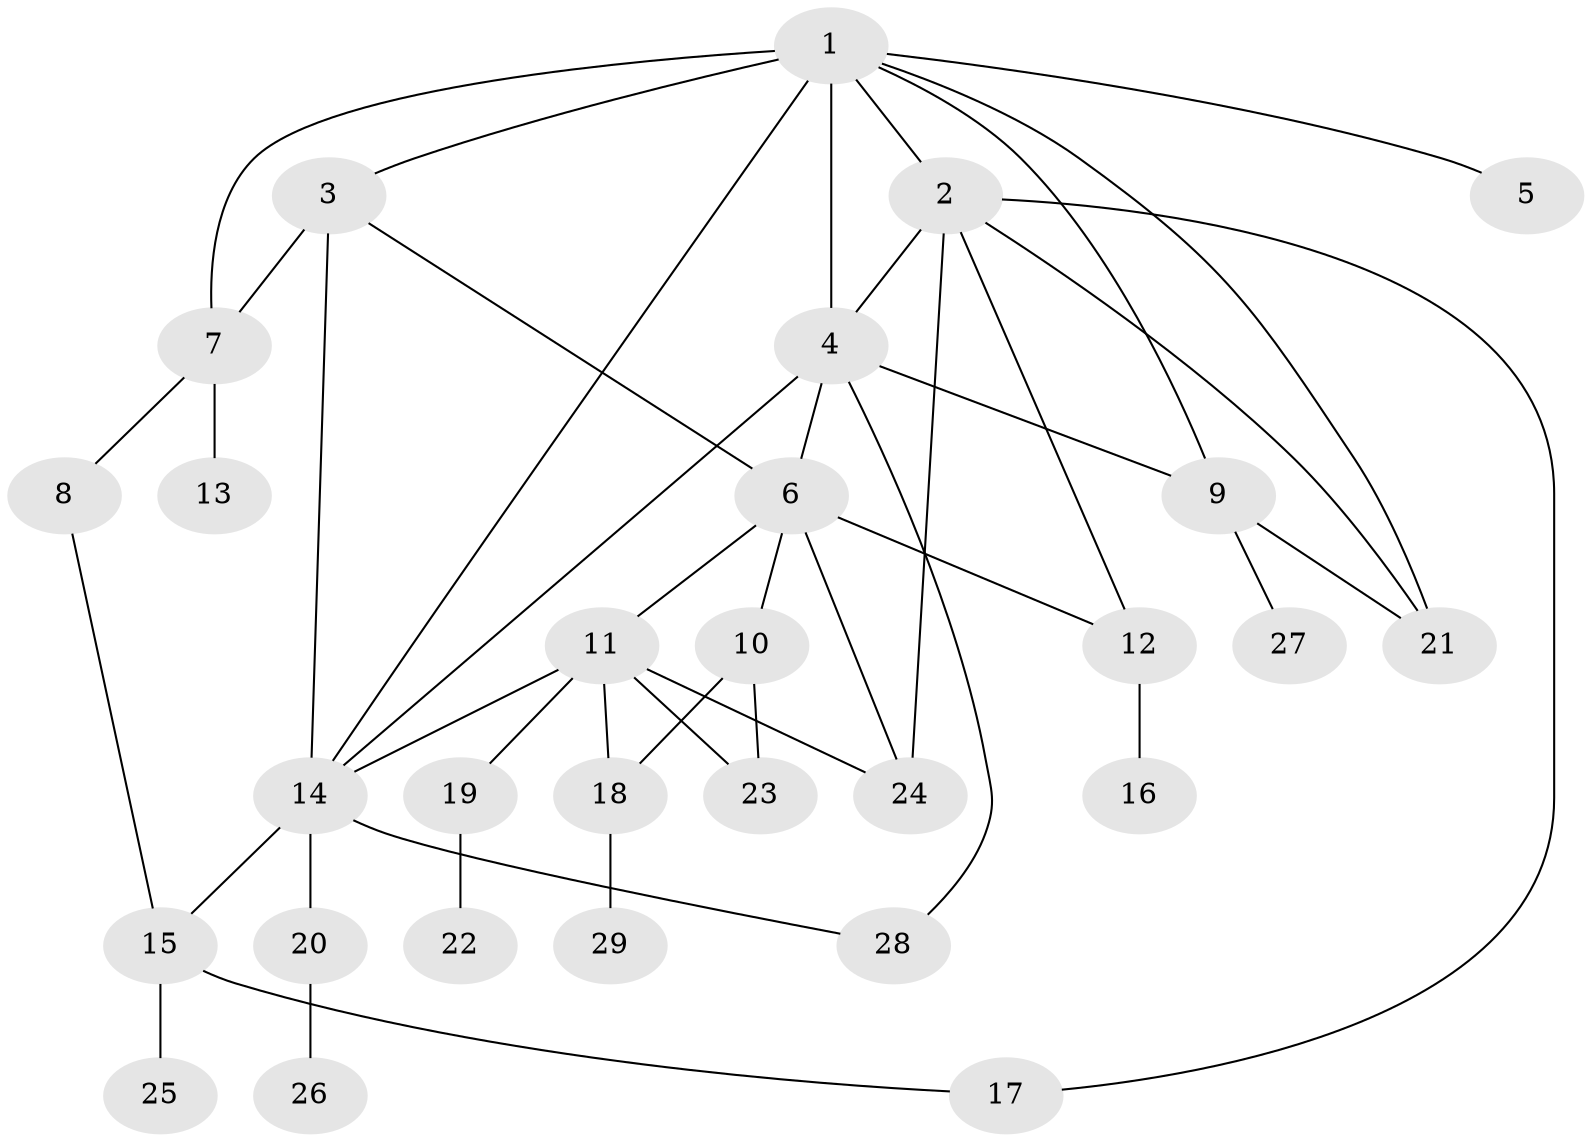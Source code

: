 // original degree distribution, {11: 0.010416666666666666, 4: 0.11458333333333333, 3: 0.17708333333333334, 5: 0.03125, 6: 0.010416666666666666, 8: 0.010416666666666666, 2: 0.34375, 1: 0.2916666666666667, 7: 0.010416666666666666}
// Generated by graph-tools (version 1.1) at 2025/48/03/04/25 22:48:53]
// undirected, 29 vertices, 45 edges
graph export_dot {
  node [color=gray90,style=filled];
  1;
  2;
  3;
  4;
  5;
  6;
  7;
  8;
  9;
  10;
  11;
  12;
  13;
  14;
  15;
  16;
  17;
  18;
  19;
  20;
  21;
  22;
  23;
  24;
  25;
  26;
  27;
  28;
  29;
  1 -- 2 [weight=2.0];
  1 -- 3 [weight=2.0];
  1 -- 4 [weight=4.0];
  1 -- 5 [weight=1.0];
  1 -- 7 [weight=1.0];
  1 -- 9 [weight=1.0];
  1 -- 14 [weight=1.0];
  1 -- 21 [weight=2.0];
  2 -- 4 [weight=1.0];
  2 -- 12 [weight=1.0];
  2 -- 17 [weight=1.0];
  2 -- 21 [weight=1.0];
  2 -- 24 [weight=1.0];
  3 -- 6 [weight=1.0];
  3 -- 7 [weight=1.0];
  3 -- 14 [weight=1.0];
  4 -- 6 [weight=1.0];
  4 -- 9 [weight=1.0];
  4 -- 14 [weight=1.0];
  4 -- 28 [weight=1.0];
  6 -- 10 [weight=1.0];
  6 -- 11 [weight=1.0];
  6 -- 12 [weight=1.0];
  6 -- 24 [weight=1.0];
  7 -- 8 [weight=1.0];
  7 -- 13 [weight=1.0];
  8 -- 15 [weight=1.0];
  9 -- 21 [weight=1.0];
  9 -- 27 [weight=1.0];
  10 -- 18 [weight=1.0];
  10 -- 23 [weight=1.0];
  11 -- 14 [weight=2.0];
  11 -- 18 [weight=1.0];
  11 -- 19 [weight=1.0];
  11 -- 23 [weight=1.0];
  11 -- 24 [weight=1.0];
  12 -- 16 [weight=1.0];
  14 -- 15 [weight=1.0];
  14 -- 20 [weight=1.0];
  14 -- 28 [weight=1.0];
  15 -- 17 [weight=1.0];
  15 -- 25 [weight=1.0];
  18 -- 29 [weight=1.0];
  19 -- 22 [weight=1.0];
  20 -- 26 [weight=1.0];
}
